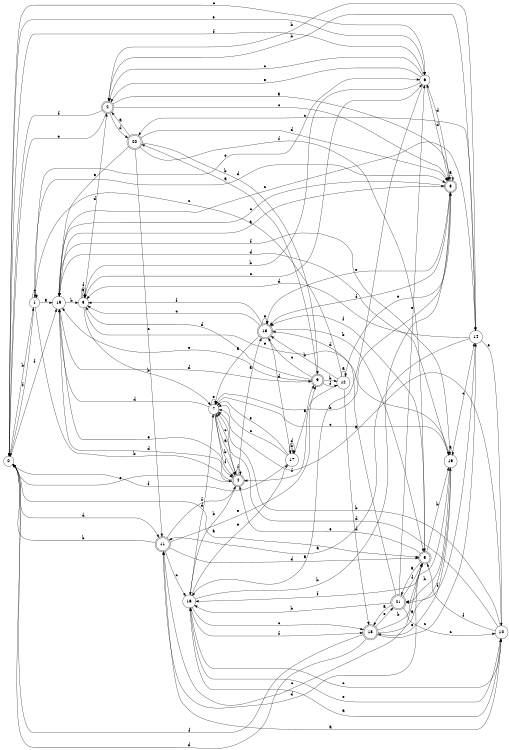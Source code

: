 digraph n18_3 {
__start0 [label="" shape="none"];

rankdir=LR;
size="8,5";

s0 [style="filled", color="black", fillcolor="white" shape="circle", label="0"];
s1 [style="filled", color="black", fillcolor="white" shape="circle", label="1"];
s2 [style="rounded,filled", color="black", fillcolor="white" shape="doublecircle", label="2"];
s3 [style="filled", color="black", fillcolor="white" shape="circle", label="3"];
s4 [style="rounded,filled", color="black", fillcolor="white" shape="doublecircle", label="4"];
s5 [style="rounded,filled", color="black", fillcolor="white" shape="doublecircle", label="5"];
s6 [style="filled", color="black", fillcolor="white" shape="circle", label="6"];
s7 [style="filled", color="black", fillcolor="white" shape="circle", label="7"];
s8 [style="rounded,filled", color="black", fillcolor="white" shape="doublecircle", label="8"];
s9 [style="rounded,filled", color="black", fillcolor="white" shape="doublecircle", label="9"];
s10 [style="filled", color="black", fillcolor="white" shape="circle", label="10"];
s11 [style="rounded,filled", color="black", fillcolor="white" shape="doublecircle", label="11"];
s12 [style="filled", color="black", fillcolor="white" shape="circle", label="12"];
s13 [style="rounded,filled", color="black", fillcolor="white" shape="doublecircle", label="13"];
s14 [style="filled", color="black", fillcolor="white" shape="circle", label="14"];
s15 [style="filled", color="black", fillcolor="white" shape="circle", label="15"];
s16 [style="filled", color="black", fillcolor="white" shape="circle", label="16"];
s17 [style="filled", color="black", fillcolor="white" shape="circle", label="17"];
s18 [style="rounded,filled", color="black", fillcolor="white" shape="doublecircle", label="18"];
s19 [style="filled", color="black", fillcolor="white" shape="circle", label="19"];
s20 [style="rounded,filled", color="black", fillcolor="white" shape="doublecircle", label="20"];
s21 [style="rounded,filled", color="black", fillcolor="white" shape="doublecircle", label="21"];
s0 -> s5 [label="a"];
s0 -> s1 [label="b"];
s0 -> s6 [label="c"];
s0 -> s11 [label="d"];
s0 -> s6 [label="e"];
s0 -> s15 [label="f"];
s1 -> s15 [label="a"];
s1 -> s4 [label="b"];
s1 -> s1 [label="c"];
s1 -> s8 [label="d"];
s1 -> s6 [label="e"];
s1 -> s0 [label="f"];
s2 -> s8 [label="a"];
s2 -> s14 [label="b"];
s2 -> s8 [label="c"];
s2 -> s20 [label="d"];
s2 -> s0 [label="e"];
s2 -> s0 [label="f"];
s3 -> s3 [label="a"];
s3 -> s7 [label="b"];
s3 -> s6 [label="c"];
s3 -> s2 [label="d"];
s3 -> s19 [label="e"];
s3 -> s3 [label="f"];
s4 -> s13 [label="a"];
s4 -> s16 [label="b"];
s4 -> s7 [label="c"];
s4 -> s15 [label="d"];
s4 -> s0 [label="e"];
s4 -> s4 [label="f"];
s5 -> s21 [label="a"];
s5 -> s19 [label="b"];
s5 -> s11 [label="c"];
s5 -> s11 [label="d"];
s5 -> s4 [label="e"];
s5 -> s13 [label="f"];
s6 -> s16 [label="a"];
s6 -> s3 [label="b"];
s6 -> s2 [label="c"];
s6 -> s8 [label="d"];
s6 -> s2 [label="e"];
s6 -> s0 [label="f"];
s7 -> s4 [label="a"];
s7 -> s4 [label="b"];
s7 -> s19 [label="c"];
s7 -> s15 [label="d"];
s7 -> s7 [label="e"];
s7 -> s4 [label="f"];
s8 -> s8 [label="a"];
s8 -> s7 [label="b"];
s8 -> s15 [label="c"];
s8 -> s6 [label="d"];
s8 -> s13 [label="e"];
s8 -> s13 [label="f"];
s9 -> s20 [label="a"];
s9 -> s12 [label="b"];
s9 -> s13 [label="c"];
s9 -> s3 [label="d"];
s9 -> s15 [label="e"];
s9 -> s12 [label="f"];
s10 -> s7 [label="a"];
s10 -> s7 [label="b"];
s10 -> s16 [label="c"];
s10 -> s7 [label="d"];
s10 -> s16 [label="e"];
s10 -> s5 [label="f"];
s11 -> s10 [label="a"];
s11 -> s0 [label="b"];
s11 -> s16 [label="c"];
s11 -> s5 [label="d"];
s11 -> s9 [label="e"];
s11 -> s4 [label="f"];
s12 -> s12 [label="a"];
s12 -> s13 [label="b"];
s12 -> s1 [label="c"];
s12 -> s18 [label="d"];
s12 -> s8 [label="e"];
s12 -> s4 [label="f"];
s13 -> s7 [label="a"];
s13 -> s5 [label="b"];
s13 -> s3 [label="c"];
s13 -> s17 [label="d"];
s13 -> s13 [label="e"];
s13 -> s3 [label="f"];
s14 -> s11 [label="a"];
s14 -> s2 [label="b"];
s14 -> s20 [label="c"];
s14 -> s3 [label="d"];
s14 -> s10 [label="e"];
s14 -> s21 [label="f"];
s15 -> s8 [label="a"];
s15 -> s3 [label="b"];
s15 -> s14 [label="c"];
s15 -> s9 [label="d"];
s15 -> s4 [label="e"];
s15 -> s19 [label="f"];
s16 -> s10 [label="a"];
s16 -> s8 [label="b"];
s16 -> s18 [label="c"];
s16 -> s7 [label="d"];
s16 -> s17 [label="e"];
s16 -> s18 [label="f"];
s17 -> s9 [label="a"];
s17 -> s17 [label="b"];
s17 -> s7 [label="c"];
s17 -> s17 [label="d"];
s17 -> s7 [label="e"];
s17 -> s0 [label="f"];
s18 -> s19 [label="a"];
s18 -> s5 [label="b"];
s18 -> s14 [label="c"];
s18 -> s0 [label="d"];
s18 -> s21 [label="e"];
s18 -> s0 [label="f"];
s19 -> s19 [label="a"];
s19 -> s21 [label="b"];
s19 -> s14 [label="c"];
s19 -> s15 [label="d"];
s19 -> s18 [label="e"];
s19 -> s16 [label="f"];
s20 -> s2 [label="a"];
s20 -> s9 [label="b"];
s20 -> s11 [label="c"];
s20 -> s8 [label="d"];
s20 -> s15 [label="e"];
s20 -> s5 [label="f"];
s21 -> s18 [label="a"];
s21 -> s16 [label="b"];
s21 -> s10 [label="c"];
s21 -> s13 [label="d"];
s21 -> s6 [label="e"];
s21 -> s5 [label="f"];

}